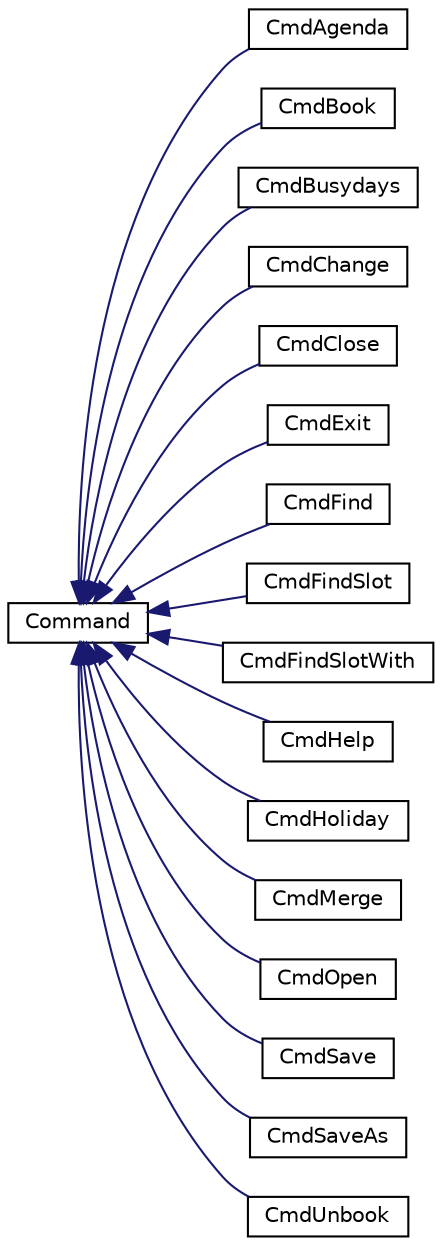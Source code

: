 digraph "Graphical Class Hierarchy"
{
  edge [fontname="Helvetica",fontsize="10",labelfontname="Helvetica",labelfontsize="10"];
  node [fontname="Helvetica",fontsize="10",shape=record];
  rankdir="LR";
  Node0 [label="Command",height=0.2,width=0.4,color="black", fillcolor="white", style="filled",URL="$classCommand.html"];
  Node0 -> Node1 [dir="back",color="midnightblue",fontsize="10",style="solid",fontname="Helvetica"];
  Node1 [label="CmdAgenda",height=0.2,width=0.4,color="black", fillcolor="white", style="filled",URL="$classCmdAgenda.html"];
  Node0 -> Node2 [dir="back",color="midnightblue",fontsize="10",style="solid",fontname="Helvetica"];
  Node2 [label="CmdBook",height=0.2,width=0.4,color="black", fillcolor="white", style="filled",URL="$classCmdBook.html"];
  Node0 -> Node3 [dir="back",color="midnightblue",fontsize="10",style="solid",fontname="Helvetica"];
  Node3 [label="CmdBusydays",height=0.2,width=0.4,color="black", fillcolor="white", style="filled",URL="$classCmdBusydays.html"];
  Node0 -> Node4 [dir="back",color="midnightblue",fontsize="10",style="solid",fontname="Helvetica"];
  Node4 [label="CmdChange",height=0.2,width=0.4,color="black", fillcolor="white", style="filled",URL="$classCmdChange.html"];
  Node0 -> Node5 [dir="back",color="midnightblue",fontsize="10",style="solid",fontname="Helvetica"];
  Node5 [label="CmdClose",height=0.2,width=0.4,color="black", fillcolor="white", style="filled",URL="$classCmdClose.html"];
  Node0 -> Node6 [dir="back",color="midnightblue",fontsize="10",style="solid",fontname="Helvetica"];
  Node6 [label="CmdExit",height=0.2,width=0.4,color="black", fillcolor="white", style="filled",URL="$classCmdExit.html"];
  Node0 -> Node7 [dir="back",color="midnightblue",fontsize="10",style="solid",fontname="Helvetica"];
  Node7 [label="CmdFind",height=0.2,width=0.4,color="black", fillcolor="white", style="filled",URL="$classCmdFind.html"];
  Node0 -> Node8 [dir="back",color="midnightblue",fontsize="10",style="solid",fontname="Helvetica"];
  Node8 [label="CmdFindSlot",height=0.2,width=0.4,color="black", fillcolor="white", style="filled",URL="$classCmdFindSlot.html"];
  Node0 -> Node9 [dir="back",color="midnightblue",fontsize="10",style="solid",fontname="Helvetica"];
  Node9 [label="CmdFindSlotWith",height=0.2,width=0.4,color="black", fillcolor="white", style="filled",URL="$classCmdFindSlotWith.html"];
  Node0 -> Node10 [dir="back",color="midnightblue",fontsize="10",style="solid",fontname="Helvetica"];
  Node10 [label="CmdHelp",height=0.2,width=0.4,color="black", fillcolor="white", style="filled",URL="$classCmdHelp.html"];
  Node0 -> Node11 [dir="back",color="midnightblue",fontsize="10",style="solid",fontname="Helvetica"];
  Node11 [label="CmdHoliday",height=0.2,width=0.4,color="black", fillcolor="white", style="filled",URL="$classCmdHoliday.html"];
  Node0 -> Node12 [dir="back",color="midnightblue",fontsize="10",style="solid",fontname="Helvetica"];
  Node12 [label="CmdMerge",height=0.2,width=0.4,color="black", fillcolor="white", style="filled",URL="$classCmdMerge.html"];
  Node0 -> Node13 [dir="back",color="midnightblue",fontsize="10",style="solid",fontname="Helvetica"];
  Node13 [label="CmdOpen",height=0.2,width=0.4,color="black", fillcolor="white", style="filled",URL="$classCmdOpen.html"];
  Node0 -> Node14 [dir="back",color="midnightblue",fontsize="10",style="solid",fontname="Helvetica"];
  Node14 [label="CmdSave",height=0.2,width=0.4,color="black", fillcolor="white", style="filled",URL="$classCmdSave.html"];
  Node0 -> Node15 [dir="back",color="midnightblue",fontsize="10",style="solid",fontname="Helvetica"];
  Node15 [label="CmdSaveAs",height=0.2,width=0.4,color="black", fillcolor="white", style="filled",URL="$classCmdSaveAs.html"];
  Node0 -> Node16 [dir="back",color="midnightblue",fontsize="10",style="solid",fontname="Helvetica"];
  Node16 [label="CmdUnbook",height=0.2,width=0.4,color="black", fillcolor="white", style="filled",URL="$classCmdUnbook.html"];
}
